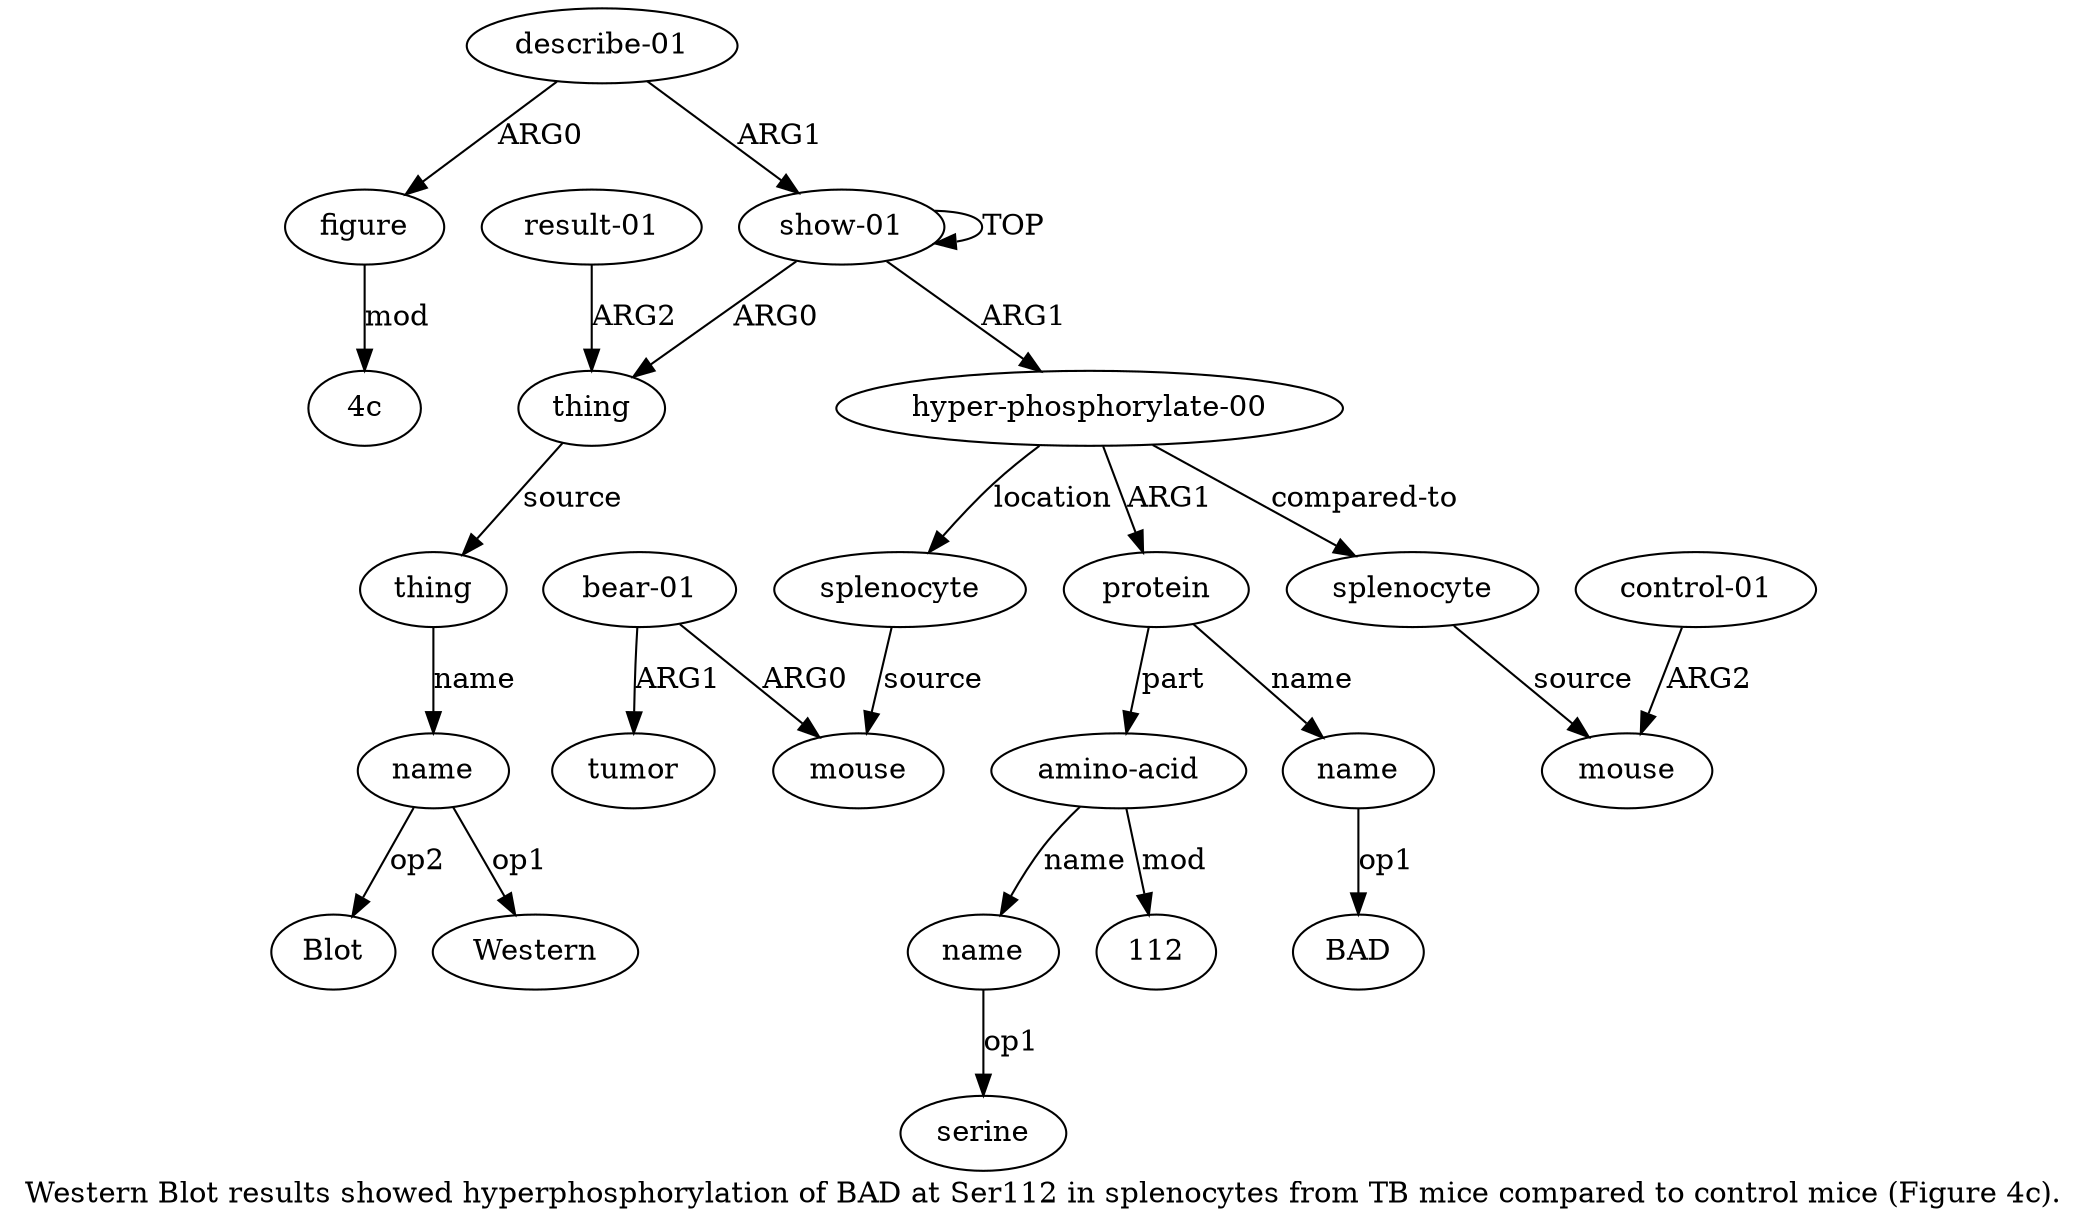 digraph  {
	graph [label="Western Blot results showed hyperphosphorylation of BAD at Ser112 in splenocytes from TB mice compared to control mice (Figure 4c)\
."];
	node [label="\N"];
	a15	 [color=black,
		gold_ind=15,
		gold_label=mouse,
		label=mouse,
		test_ind=15,
		test_label=mouse];
	a14	 [color=black,
		gold_ind=14,
		gold_label=splenocyte,
		label=splenocyte,
		test_ind=14,
		test_label=splenocyte];
	a14 -> a15 [key=0,
	color=black,
	gold_label=source,
	label=source,
	test_label=source];
a17 [color=black,
	gold_ind=17,
	gold_label="describe-01",
	label="describe-01",
	test_ind=17,
	test_label="describe-01"];
a18 [color=black,
	gold_ind=18,
	gold_label=figure,
	label=figure,
	test_ind=18,
	test_label=figure];
a17 -> a18 [key=0,
color=black,
gold_label=ARG0,
label=ARG0,
test_label=ARG0];
a0 [color=black,
gold_ind=0,
gold_label="show-01",
label="show-01",
test_ind=0,
test_label="show-01"];
a17 -> a0 [key=0,
color=black,
gold_label=ARG1,
label=ARG1,
test_label=ARG1];
a16 [color=black,
gold_ind=16,
gold_label="control-01",
label="control-01",
test_ind=16,
test_label="control-01"];
a16 -> a15 [key=0,
color=black,
gold_label=ARG2,
label=ARG2,
test_label=ARG2];
a11 [color=black,
gold_ind=11,
gold_label=mouse,
label=mouse,
test_ind=11,
test_label=mouse];
a10 [color=black,
gold_ind=10,
gold_label=splenocyte,
label=splenocyte,
test_ind=10,
test_label=splenocyte];
a10 -> a11 [key=0,
color=black,
gold_label=source,
label=source,
test_label=source];
a13 [color=black,
gold_ind=13,
gold_label=tumor,
label=tumor,
test_ind=13,
test_label=tumor];
a12 [color=black,
gold_ind=12,
gold_label="bear-01",
label="bear-01",
test_ind=12,
test_label="bear-01"];
a12 -> a11 [key=0,
color=black,
gold_label=ARG0,
label=ARG0,
test_label=ARG0];
a12 -> a13 [key=0,
color=black,
gold_label=ARG1,
label=ARG1,
test_label=ARG1];
"a9 serine" [color=black,
gold_ind=-1,
gold_label=serine,
label=serine,
test_ind=-1,
test_label=serine];
"a7 BAD" [color=black,
gold_ind=-1,
gold_label=BAD,
label=BAD,
test_ind=-1,
test_label=BAD];
"a18 4c" [color=black,
gold_ind=-1,
gold_label="4c",
label="4c",
test_ind=-1,
test_label="4c"];
a18 -> "a18 4c" [key=0,
color=black,
gold_label=mod,
label=mod,
test_label=mod];
a1 [color=black,
gold_ind=1,
gold_label=thing,
label=thing,
test_ind=1,
test_label=thing];
a3 [color=black,
gold_ind=3,
gold_label=thing,
label=thing,
test_ind=3,
test_label=thing];
a1 -> a3 [key=0,
color=black,
gold_label=source,
label=source,
test_label=source];
a0 -> a1 [key=0,
color=black,
gold_label=ARG0,
label=ARG0,
test_label=ARG0];
a0 -> a0 [key=0,
color=black,
gold_label=TOP,
label=TOP,
test_label=TOP];
a5 [color=black,
gold_ind=5,
gold_label="hyper-phosphorylate-00",
label="hyper-phosphorylate-00",
test_ind=5,
test_label="hyper-phosphorylate-00"];
a0 -> a5 [key=0,
color=black,
gold_label=ARG1,
label=ARG1,
test_label=ARG1];
a4 [color=black,
gold_ind=4,
gold_label=name,
label=name,
test_ind=4,
test_label=name];
a3 -> a4 [key=0,
color=black,
gold_label=name,
label=name,
test_label=name];
a2 [color=black,
gold_ind=2,
gold_label="result-01",
label="result-01",
test_ind=2,
test_label="result-01"];
a2 -> a1 [key=0,
color=black,
gold_label=ARG2,
label=ARG2,
test_label=ARG2];
a5 -> a14 [key=0,
color=black,
gold_label="compared-to",
label="compared-to",
test_label="compared-to"];
a5 -> a10 [key=0,
color=black,
gold_label=location,
label=location,
test_label=location];
a6 [color=black,
gold_ind=6,
gold_label=protein,
label=protein,
test_ind=6,
test_label=protein];
a5 -> a6 [key=0,
color=black,
gold_label=ARG1,
label=ARG1,
test_label=ARG1];
"a4 Western" [color=black,
gold_ind=-1,
gold_label=Western,
label=Western,
test_ind=-1,
test_label=Western];
a4 -> "a4 Western" [key=0,
color=black,
gold_label=op1,
label=op1,
test_label=op1];
"a4 Blot" [color=black,
gold_ind=-1,
gold_label=Blot,
label=Blot,
test_ind=-1,
test_label=Blot];
a4 -> "a4 Blot" [key=0,
color=black,
gold_label=op2,
label=op2,
test_label=op2];
a7 [color=black,
gold_ind=7,
gold_label=name,
label=name,
test_ind=7,
test_label=name];
a7 -> "a7 BAD" [key=0,
color=black,
gold_label=op1,
label=op1,
test_label=op1];
a6 -> a7 [key=0,
color=black,
gold_label=name,
label=name,
test_label=name];
a8 [color=black,
gold_ind=8,
gold_label="amino-acid",
label="amino-acid",
test_ind=8,
test_label="amino-acid"];
a6 -> a8 [key=0,
color=black,
gold_label=part,
label=part,
test_label=part];
a9 [color=black,
gold_ind=9,
gold_label=name,
label=name,
test_ind=9,
test_label=name];
a9 -> "a9 serine" [key=0,
color=black,
gold_label=op1,
label=op1,
test_label=op1];
a8 -> a9 [key=0,
color=black,
gold_label=name,
label=name,
test_label=name];
"a8 112" [color=black,
gold_ind=-1,
gold_label=112,
label=112,
test_ind=-1,
test_label=112];
a8 -> "a8 112" [key=0,
color=black,
gold_label=mod,
label=mod,
test_label=mod];
}
